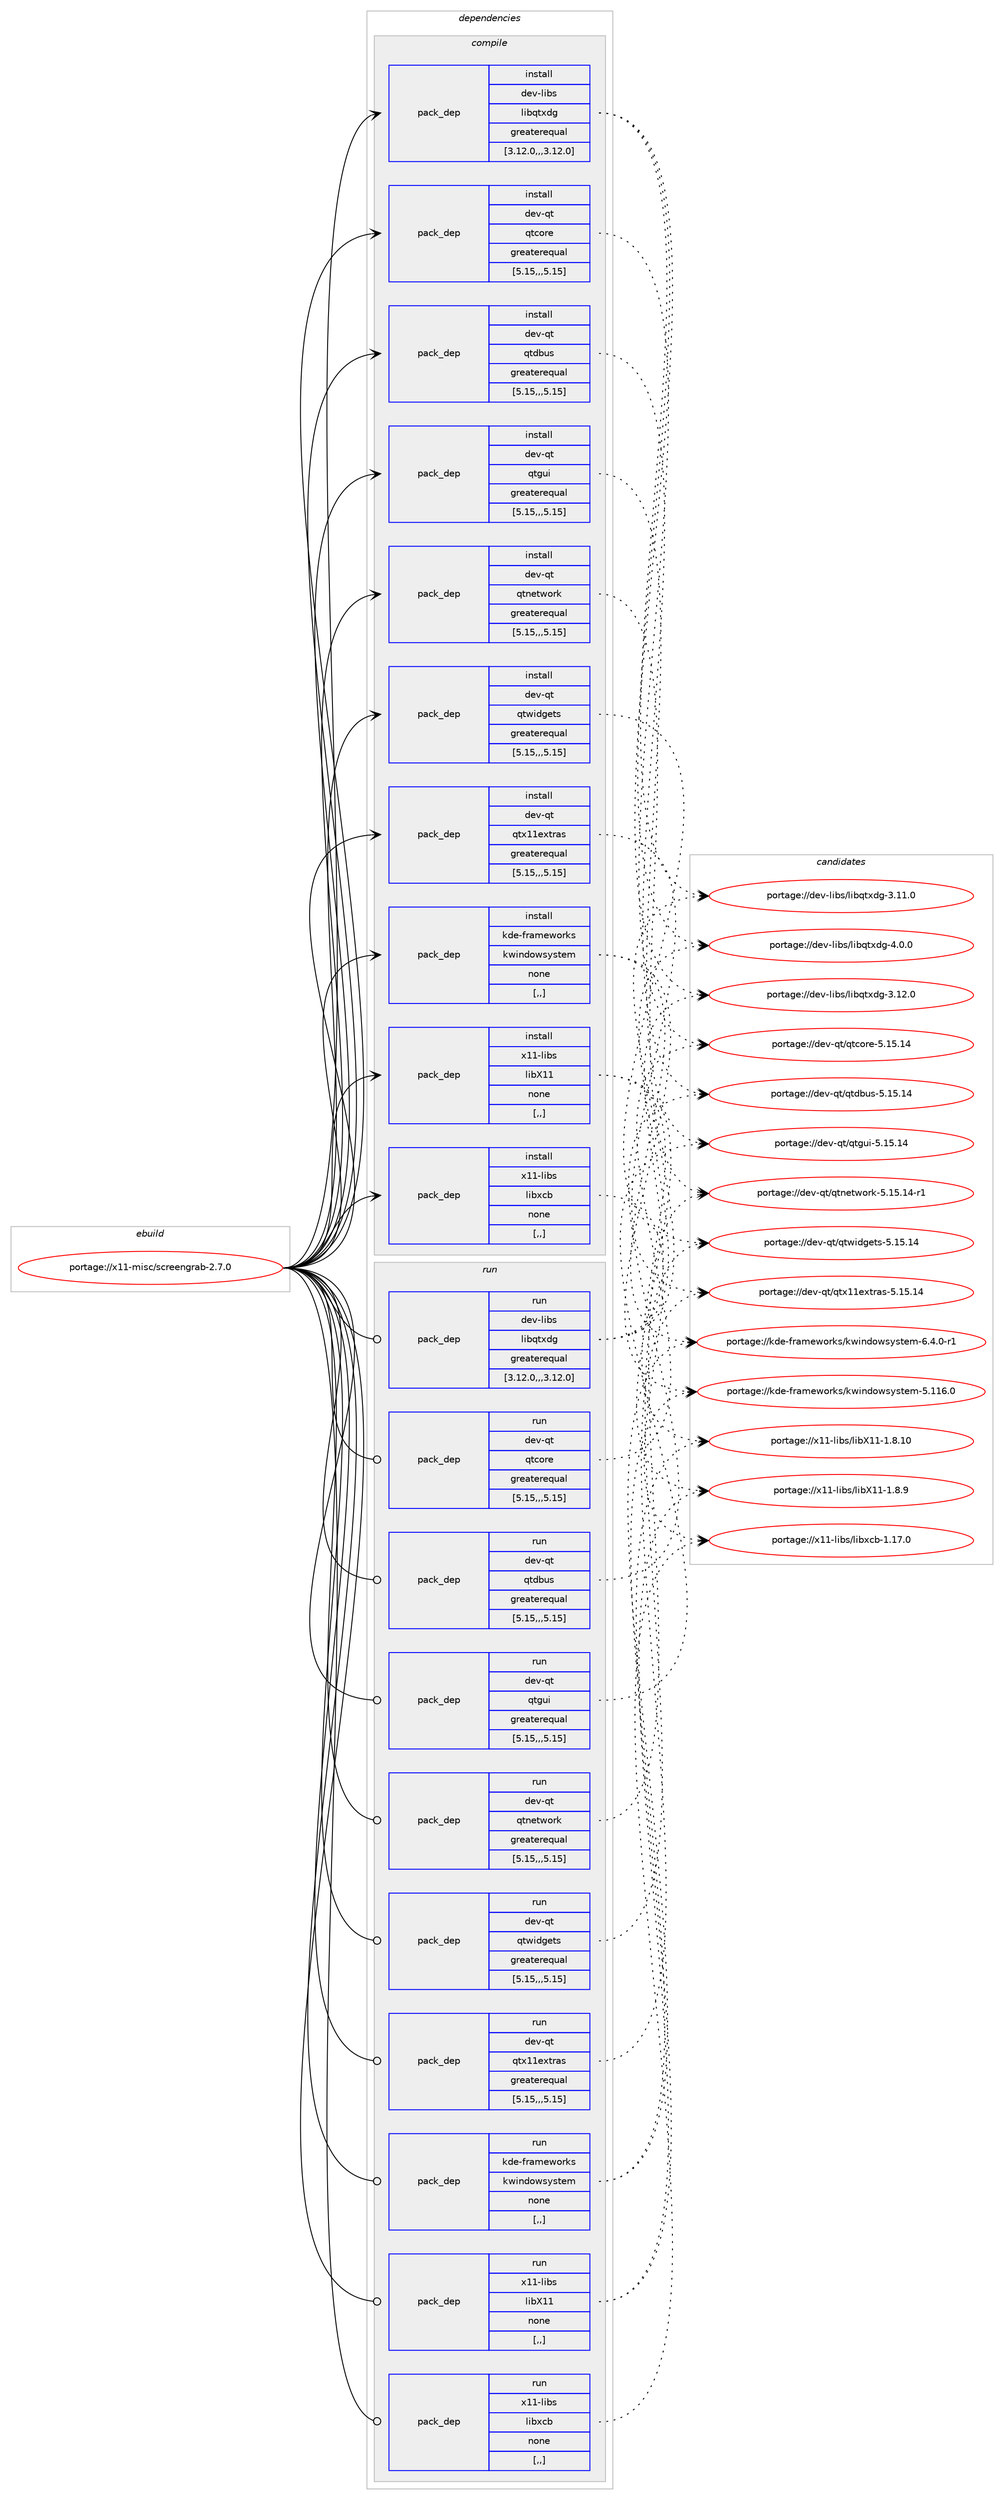 digraph prolog {

# *************
# Graph options
# *************

newrank=true;
concentrate=true;
compound=true;
graph [rankdir=LR,fontname=Helvetica,fontsize=10,ranksep=1.5];#, ranksep=2.5, nodesep=0.2];
edge  [arrowhead=vee];
node  [fontname=Helvetica,fontsize=10];

# **********
# The ebuild
# **********

subgraph cluster_leftcol {
color=gray;
label=<<i>ebuild</i>>;
id [label="portage://x11-misc/screengrab-2.7.0", color=red, width=4, href="../x11-misc/screengrab-2.7.0.svg"];
}

# ****************
# The dependencies
# ****************

subgraph cluster_midcol {
color=gray;
label=<<i>dependencies</i>>;
subgraph cluster_compile {
fillcolor="#eeeeee";
style=filled;
label=<<i>compile</i>>;
subgraph pack336427 {
dependency462310 [label=<<TABLE BORDER="0" CELLBORDER="1" CELLSPACING="0" CELLPADDING="4" WIDTH="220"><TR><TD ROWSPAN="6" CELLPADDING="30">pack_dep</TD></TR><TR><TD WIDTH="110">install</TD></TR><TR><TD>dev-libs</TD></TR><TR><TD>libqtxdg</TD></TR><TR><TD>greaterequal</TD></TR><TR><TD>[3.12.0,,,3.12.0]</TD></TR></TABLE>>, shape=none, color=blue];
}
id:e -> dependency462310:w [weight=20,style="solid",arrowhead="vee"];
subgraph pack336428 {
dependency462311 [label=<<TABLE BORDER="0" CELLBORDER="1" CELLSPACING="0" CELLPADDING="4" WIDTH="220"><TR><TD ROWSPAN="6" CELLPADDING="30">pack_dep</TD></TR><TR><TD WIDTH="110">install</TD></TR><TR><TD>dev-qt</TD></TR><TR><TD>qtcore</TD></TR><TR><TD>greaterequal</TD></TR><TR><TD>[5.15,,,5.15]</TD></TR></TABLE>>, shape=none, color=blue];
}
id:e -> dependency462311:w [weight=20,style="solid",arrowhead="vee"];
subgraph pack336429 {
dependency462312 [label=<<TABLE BORDER="0" CELLBORDER="1" CELLSPACING="0" CELLPADDING="4" WIDTH="220"><TR><TD ROWSPAN="6" CELLPADDING="30">pack_dep</TD></TR><TR><TD WIDTH="110">install</TD></TR><TR><TD>dev-qt</TD></TR><TR><TD>qtdbus</TD></TR><TR><TD>greaterequal</TD></TR><TR><TD>[5.15,,,5.15]</TD></TR></TABLE>>, shape=none, color=blue];
}
id:e -> dependency462312:w [weight=20,style="solid",arrowhead="vee"];
subgraph pack336430 {
dependency462313 [label=<<TABLE BORDER="0" CELLBORDER="1" CELLSPACING="0" CELLPADDING="4" WIDTH="220"><TR><TD ROWSPAN="6" CELLPADDING="30">pack_dep</TD></TR><TR><TD WIDTH="110">install</TD></TR><TR><TD>dev-qt</TD></TR><TR><TD>qtgui</TD></TR><TR><TD>greaterequal</TD></TR><TR><TD>[5.15,,,5.15]</TD></TR></TABLE>>, shape=none, color=blue];
}
id:e -> dependency462313:w [weight=20,style="solid",arrowhead="vee"];
subgraph pack336431 {
dependency462314 [label=<<TABLE BORDER="0" CELLBORDER="1" CELLSPACING="0" CELLPADDING="4" WIDTH="220"><TR><TD ROWSPAN="6" CELLPADDING="30">pack_dep</TD></TR><TR><TD WIDTH="110">install</TD></TR><TR><TD>dev-qt</TD></TR><TR><TD>qtnetwork</TD></TR><TR><TD>greaterequal</TD></TR><TR><TD>[5.15,,,5.15]</TD></TR></TABLE>>, shape=none, color=blue];
}
id:e -> dependency462314:w [weight=20,style="solid",arrowhead="vee"];
subgraph pack336432 {
dependency462315 [label=<<TABLE BORDER="0" CELLBORDER="1" CELLSPACING="0" CELLPADDING="4" WIDTH="220"><TR><TD ROWSPAN="6" CELLPADDING="30">pack_dep</TD></TR><TR><TD WIDTH="110">install</TD></TR><TR><TD>dev-qt</TD></TR><TR><TD>qtwidgets</TD></TR><TR><TD>greaterequal</TD></TR><TR><TD>[5.15,,,5.15]</TD></TR></TABLE>>, shape=none, color=blue];
}
id:e -> dependency462315:w [weight=20,style="solid",arrowhead="vee"];
subgraph pack336433 {
dependency462316 [label=<<TABLE BORDER="0" CELLBORDER="1" CELLSPACING="0" CELLPADDING="4" WIDTH="220"><TR><TD ROWSPAN="6" CELLPADDING="30">pack_dep</TD></TR><TR><TD WIDTH="110">install</TD></TR><TR><TD>dev-qt</TD></TR><TR><TD>qtx11extras</TD></TR><TR><TD>greaterequal</TD></TR><TR><TD>[5.15,,,5.15]</TD></TR></TABLE>>, shape=none, color=blue];
}
id:e -> dependency462316:w [weight=20,style="solid",arrowhead="vee"];
subgraph pack336434 {
dependency462317 [label=<<TABLE BORDER="0" CELLBORDER="1" CELLSPACING="0" CELLPADDING="4" WIDTH="220"><TR><TD ROWSPAN="6" CELLPADDING="30">pack_dep</TD></TR><TR><TD WIDTH="110">install</TD></TR><TR><TD>kde-frameworks</TD></TR><TR><TD>kwindowsystem</TD></TR><TR><TD>none</TD></TR><TR><TD>[,,]</TD></TR></TABLE>>, shape=none, color=blue];
}
id:e -> dependency462317:w [weight=20,style="solid",arrowhead="vee"];
subgraph pack336435 {
dependency462318 [label=<<TABLE BORDER="0" CELLBORDER="1" CELLSPACING="0" CELLPADDING="4" WIDTH="220"><TR><TD ROWSPAN="6" CELLPADDING="30">pack_dep</TD></TR><TR><TD WIDTH="110">install</TD></TR><TR><TD>x11-libs</TD></TR><TR><TD>libX11</TD></TR><TR><TD>none</TD></TR><TR><TD>[,,]</TD></TR></TABLE>>, shape=none, color=blue];
}
id:e -> dependency462318:w [weight=20,style="solid",arrowhead="vee"];
subgraph pack336436 {
dependency462319 [label=<<TABLE BORDER="0" CELLBORDER="1" CELLSPACING="0" CELLPADDING="4" WIDTH="220"><TR><TD ROWSPAN="6" CELLPADDING="30">pack_dep</TD></TR><TR><TD WIDTH="110">install</TD></TR><TR><TD>x11-libs</TD></TR><TR><TD>libxcb</TD></TR><TR><TD>none</TD></TR><TR><TD>[,,]</TD></TR></TABLE>>, shape=none, color=blue];
}
id:e -> dependency462319:w [weight=20,style="solid",arrowhead="vee"];
}
subgraph cluster_compileandrun {
fillcolor="#eeeeee";
style=filled;
label=<<i>compile and run</i>>;
}
subgraph cluster_run {
fillcolor="#eeeeee";
style=filled;
label=<<i>run</i>>;
subgraph pack336437 {
dependency462320 [label=<<TABLE BORDER="0" CELLBORDER="1" CELLSPACING="0" CELLPADDING="4" WIDTH="220"><TR><TD ROWSPAN="6" CELLPADDING="30">pack_dep</TD></TR><TR><TD WIDTH="110">run</TD></TR><TR><TD>dev-libs</TD></TR><TR><TD>libqtxdg</TD></TR><TR><TD>greaterequal</TD></TR><TR><TD>[3.12.0,,,3.12.0]</TD></TR></TABLE>>, shape=none, color=blue];
}
id:e -> dependency462320:w [weight=20,style="solid",arrowhead="odot"];
subgraph pack336438 {
dependency462321 [label=<<TABLE BORDER="0" CELLBORDER="1" CELLSPACING="0" CELLPADDING="4" WIDTH="220"><TR><TD ROWSPAN="6" CELLPADDING="30">pack_dep</TD></TR><TR><TD WIDTH="110">run</TD></TR><TR><TD>dev-qt</TD></TR><TR><TD>qtcore</TD></TR><TR><TD>greaterequal</TD></TR><TR><TD>[5.15,,,5.15]</TD></TR></TABLE>>, shape=none, color=blue];
}
id:e -> dependency462321:w [weight=20,style="solid",arrowhead="odot"];
subgraph pack336439 {
dependency462322 [label=<<TABLE BORDER="0" CELLBORDER="1" CELLSPACING="0" CELLPADDING="4" WIDTH="220"><TR><TD ROWSPAN="6" CELLPADDING="30">pack_dep</TD></TR><TR><TD WIDTH="110">run</TD></TR><TR><TD>dev-qt</TD></TR><TR><TD>qtdbus</TD></TR><TR><TD>greaterequal</TD></TR><TR><TD>[5.15,,,5.15]</TD></TR></TABLE>>, shape=none, color=blue];
}
id:e -> dependency462322:w [weight=20,style="solid",arrowhead="odot"];
subgraph pack336440 {
dependency462323 [label=<<TABLE BORDER="0" CELLBORDER="1" CELLSPACING="0" CELLPADDING="4" WIDTH="220"><TR><TD ROWSPAN="6" CELLPADDING="30">pack_dep</TD></TR><TR><TD WIDTH="110">run</TD></TR><TR><TD>dev-qt</TD></TR><TR><TD>qtgui</TD></TR><TR><TD>greaterequal</TD></TR><TR><TD>[5.15,,,5.15]</TD></TR></TABLE>>, shape=none, color=blue];
}
id:e -> dependency462323:w [weight=20,style="solid",arrowhead="odot"];
subgraph pack336441 {
dependency462324 [label=<<TABLE BORDER="0" CELLBORDER="1" CELLSPACING="0" CELLPADDING="4" WIDTH="220"><TR><TD ROWSPAN="6" CELLPADDING="30">pack_dep</TD></TR><TR><TD WIDTH="110">run</TD></TR><TR><TD>dev-qt</TD></TR><TR><TD>qtnetwork</TD></TR><TR><TD>greaterequal</TD></TR><TR><TD>[5.15,,,5.15]</TD></TR></TABLE>>, shape=none, color=blue];
}
id:e -> dependency462324:w [weight=20,style="solid",arrowhead="odot"];
subgraph pack336442 {
dependency462325 [label=<<TABLE BORDER="0" CELLBORDER="1" CELLSPACING="0" CELLPADDING="4" WIDTH="220"><TR><TD ROWSPAN="6" CELLPADDING="30">pack_dep</TD></TR><TR><TD WIDTH="110">run</TD></TR><TR><TD>dev-qt</TD></TR><TR><TD>qtwidgets</TD></TR><TR><TD>greaterequal</TD></TR><TR><TD>[5.15,,,5.15]</TD></TR></TABLE>>, shape=none, color=blue];
}
id:e -> dependency462325:w [weight=20,style="solid",arrowhead="odot"];
subgraph pack336443 {
dependency462326 [label=<<TABLE BORDER="0" CELLBORDER="1" CELLSPACING="0" CELLPADDING="4" WIDTH="220"><TR><TD ROWSPAN="6" CELLPADDING="30">pack_dep</TD></TR><TR><TD WIDTH="110">run</TD></TR><TR><TD>dev-qt</TD></TR><TR><TD>qtx11extras</TD></TR><TR><TD>greaterequal</TD></TR><TR><TD>[5.15,,,5.15]</TD></TR></TABLE>>, shape=none, color=blue];
}
id:e -> dependency462326:w [weight=20,style="solid",arrowhead="odot"];
subgraph pack336444 {
dependency462327 [label=<<TABLE BORDER="0" CELLBORDER="1" CELLSPACING="0" CELLPADDING="4" WIDTH="220"><TR><TD ROWSPAN="6" CELLPADDING="30">pack_dep</TD></TR><TR><TD WIDTH="110">run</TD></TR><TR><TD>kde-frameworks</TD></TR><TR><TD>kwindowsystem</TD></TR><TR><TD>none</TD></TR><TR><TD>[,,]</TD></TR></TABLE>>, shape=none, color=blue];
}
id:e -> dependency462327:w [weight=20,style="solid",arrowhead="odot"];
subgraph pack336445 {
dependency462328 [label=<<TABLE BORDER="0" CELLBORDER="1" CELLSPACING="0" CELLPADDING="4" WIDTH="220"><TR><TD ROWSPAN="6" CELLPADDING="30">pack_dep</TD></TR><TR><TD WIDTH="110">run</TD></TR><TR><TD>x11-libs</TD></TR><TR><TD>libX11</TD></TR><TR><TD>none</TD></TR><TR><TD>[,,]</TD></TR></TABLE>>, shape=none, color=blue];
}
id:e -> dependency462328:w [weight=20,style="solid",arrowhead="odot"];
subgraph pack336446 {
dependency462329 [label=<<TABLE BORDER="0" CELLBORDER="1" CELLSPACING="0" CELLPADDING="4" WIDTH="220"><TR><TD ROWSPAN="6" CELLPADDING="30">pack_dep</TD></TR><TR><TD WIDTH="110">run</TD></TR><TR><TD>x11-libs</TD></TR><TR><TD>libxcb</TD></TR><TR><TD>none</TD></TR><TR><TD>[,,]</TD></TR></TABLE>>, shape=none, color=blue];
}
id:e -> dependency462329:w [weight=20,style="solid",arrowhead="odot"];
}
}

# **************
# The candidates
# **************

subgraph cluster_choices {
rank=same;
color=gray;
label=<<i>candidates</i>>;

subgraph choice336427 {
color=black;
nodesep=1;
choice10010111845108105981154710810598113116120100103455246484648 [label="portage://dev-libs/libqtxdg-4.0.0", color=red, width=4,href="../dev-libs/libqtxdg-4.0.0.svg"];
choice1001011184510810598115471081059811311612010010345514649504648 [label="portage://dev-libs/libqtxdg-3.12.0", color=red, width=4,href="../dev-libs/libqtxdg-3.12.0.svg"];
choice1001011184510810598115471081059811311612010010345514649494648 [label="portage://dev-libs/libqtxdg-3.11.0", color=red, width=4,href="../dev-libs/libqtxdg-3.11.0.svg"];
dependency462310:e -> choice10010111845108105981154710810598113116120100103455246484648:w [style=dotted,weight="100"];
dependency462310:e -> choice1001011184510810598115471081059811311612010010345514649504648:w [style=dotted,weight="100"];
dependency462310:e -> choice1001011184510810598115471081059811311612010010345514649494648:w [style=dotted,weight="100"];
}
subgraph choice336428 {
color=black;
nodesep=1;
choice1001011184511311647113116991111141014553464953464952 [label="portage://dev-qt/qtcore-5.15.14", color=red, width=4,href="../dev-qt/qtcore-5.15.14.svg"];
dependency462311:e -> choice1001011184511311647113116991111141014553464953464952:w [style=dotted,weight="100"];
}
subgraph choice336429 {
color=black;
nodesep=1;
choice1001011184511311647113116100981171154553464953464952 [label="portage://dev-qt/qtdbus-5.15.14", color=red, width=4,href="../dev-qt/qtdbus-5.15.14.svg"];
dependency462312:e -> choice1001011184511311647113116100981171154553464953464952:w [style=dotted,weight="100"];
}
subgraph choice336430 {
color=black;
nodesep=1;
choice10010111845113116471131161031171054553464953464952 [label="portage://dev-qt/qtgui-5.15.14", color=red, width=4,href="../dev-qt/qtgui-5.15.14.svg"];
dependency462313:e -> choice10010111845113116471131161031171054553464953464952:w [style=dotted,weight="100"];
}
subgraph choice336431 {
color=black;
nodesep=1;
choice100101118451131164711311611010111611911111410745534649534649524511449 [label="portage://dev-qt/qtnetwork-5.15.14-r1", color=red, width=4,href="../dev-qt/qtnetwork-5.15.14-r1.svg"];
dependency462314:e -> choice100101118451131164711311611010111611911111410745534649534649524511449:w [style=dotted,weight="100"];
}
subgraph choice336432 {
color=black;
nodesep=1;
choice10010111845113116471131161191051001031011161154553464953464952 [label="portage://dev-qt/qtwidgets-5.15.14", color=red, width=4,href="../dev-qt/qtwidgets-5.15.14.svg"];
dependency462315:e -> choice10010111845113116471131161191051001031011161154553464953464952:w [style=dotted,weight="100"];
}
subgraph choice336433 {
color=black;
nodesep=1;
choice10010111845113116471131161204949101120116114971154553464953464952 [label="portage://dev-qt/qtx11extras-5.15.14", color=red, width=4,href="../dev-qt/qtx11extras-5.15.14.svg"];
dependency462316:e -> choice10010111845113116471131161204949101120116114971154553464953464952:w [style=dotted,weight="100"];
}
subgraph choice336434 {
color=black;
nodesep=1;
choice1071001014510211497109101119111114107115471071191051101001111191151211151161011094554465246484511449 [label="portage://kde-frameworks/kwindowsystem-6.4.0-r1", color=red, width=4,href="../kde-frameworks/kwindowsystem-6.4.0-r1.svg"];
choice1071001014510211497109101119111114107115471071191051101001111191151211151161011094553464949544648 [label="portage://kde-frameworks/kwindowsystem-5.116.0", color=red, width=4,href="../kde-frameworks/kwindowsystem-5.116.0.svg"];
dependency462317:e -> choice1071001014510211497109101119111114107115471071191051101001111191151211151161011094554465246484511449:w [style=dotted,weight="100"];
dependency462317:e -> choice1071001014510211497109101119111114107115471071191051101001111191151211151161011094553464949544648:w [style=dotted,weight="100"];
}
subgraph choice336435 {
color=black;
nodesep=1;
choice12049494510810598115471081059888494945494656464948 [label="portage://x11-libs/libX11-1.8.10", color=red, width=4,href="../x11-libs/libX11-1.8.10.svg"];
choice120494945108105981154710810598884949454946564657 [label="portage://x11-libs/libX11-1.8.9", color=red, width=4,href="../x11-libs/libX11-1.8.9.svg"];
dependency462318:e -> choice12049494510810598115471081059888494945494656464948:w [style=dotted,weight="100"];
dependency462318:e -> choice120494945108105981154710810598884949454946564657:w [style=dotted,weight="100"];
}
subgraph choice336436 {
color=black;
nodesep=1;
choice120494945108105981154710810598120999845494649554648 [label="portage://x11-libs/libxcb-1.17.0", color=red, width=4,href="../x11-libs/libxcb-1.17.0.svg"];
dependency462319:e -> choice120494945108105981154710810598120999845494649554648:w [style=dotted,weight="100"];
}
subgraph choice336437 {
color=black;
nodesep=1;
choice10010111845108105981154710810598113116120100103455246484648 [label="portage://dev-libs/libqtxdg-4.0.0", color=red, width=4,href="../dev-libs/libqtxdg-4.0.0.svg"];
choice1001011184510810598115471081059811311612010010345514649504648 [label="portage://dev-libs/libqtxdg-3.12.0", color=red, width=4,href="../dev-libs/libqtxdg-3.12.0.svg"];
choice1001011184510810598115471081059811311612010010345514649494648 [label="portage://dev-libs/libqtxdg-3.11.0", color=red, width=4,href="../dev-libs/libqtxdg-3.11.0.svg"];
dependency462320:e -> choice10010111845108105981154710810598113116120100103455246484648:w [style=dotted,weight="100"];
dependency462320:e -> choice1001011184510810598115471081059811311612010010345514649504648:w [style=dotted,weight="100"];
dependency462320:e -> choice1001011184510810598115471081059811311612010010345514649494648:w [style=dotted,weight="100"];
}
subgraph choice336438 {
color=black;
nodesep=1;
choice1001011184511311647113116991111141014553464953464952 [label="portage://dev-qt/qtcore-5.15.14", color=red, width=4,href="../dev-qt/qtcore-5.15.14.svg"];
dependency462321:e -> choice1001011184511311647113116991111141014553464953464952:w [style=dotted,weight="100"];
}
subgraph choice336439 {
color=black;
nodesep=1;
choice1001011184511311647113116100981171154553464953464952 [label="portage://dev-qt/qtdbus-5.15.14", color=red, width=4,href="../dev-qt/qtdbus-5.15.14.svg"];
dependency462322:e -> choice1001011184511311647113116100981171154553464953464952:w [style=dotted,weight="100"];
}
subgraph choice336440 {
color=black;
nodesep=1;
choice10010111845113116471131161031171054553464953464952 [label="portage://dev-qt/qtgui-5.15.14", color=red, width=4,href="../dev-qt/qtgui-5.15.14.svg"];
dependency462323:e -> choice10010111845113116471131161031171054553464953464952:w [style=dotted,weight="100"];
}
subgraph choice336441 {
color=black;
nodesep=1;
choice100101118451131164711311611010111611911111410745534649534649524511449 [label="portage://dev-qt/qtnetwork-5.15.14-r1", color=red, width=4,href="../dev-qt/qtnetwork-5.15.14-r1.svg"];
dependency462324:e -> choice100101118451131164711311611010111611911111410745534649534649524511449:w [style=dotted,weight="100"];
}
subgraph choice336442 {
color=black;
nodesep=1;
choice10010111845113116471131161191051001031011161154553464953464952 [label="portage://dev-qt/qtwidgets-5.15.14", color=red, width=4,href="../dev-qt/qtwidgets-5.15.14.svg"];
dependency462325:e -> choice10010111845113116471131161191051001031011161154553464953464952:w [style=dotted,weight="100"];
}
subgraph choice336443 {
color=black;
nodesep=1;
choice10010111845113116471131161204949101120116114971154553464953464952 [label="portage://dev-qt/qtx11extras-5.15.14", color=red, width=4,href="../dev-qt/qtx11extras-5.15.14.svg"];
dependency462326:e -> choice10010111845113116471131161204949101120116114971154553464953464952:w [style=dotted,weight="100"];
}
subgraph choice336444 {
color=black;
nodesep=1;
choice1071001014510211497109101119111114107115471071191051101001111191151211151161011094554465246484511449 [label="portage://kde-frameworks/kwindowsystem-6.4.0-r1", color=red, width=4,href="../kde-frameworks/kwindowsystem-6.4.0-r1.svg"];
choice1071001014510211497109101119111114107115471071191051101001111191151211151161011094553464949544648 [label="portage://kde-frameworks/kwindowsystem-5.116.0", color=red, width=4,href="../kde-frameworks/kwindowsystem-5.116.0.svg"];
dependency462327:e -> choice1071001014510211497109101119111114107115471071191051101001111191151211151161011094554465246484511449:w [style=dotted,weight="100"];
dependency462327:e -> choice1071001014510211497109101119111114107115471071191051101001111191151211151161011094553464949544648:w [style=dotted,weight="100"];
}
subgraph choice336445 {
color=black;
nodesep=1;
choice12049494510810598115471081059888494945494656464948 [label="portage://x11-libs/libX11-1.8.10", color=red, width=4,href="../x11-libs/libX11-1.8.10.svg"];
choice120494945108105981154710810598884949454946564657 [label="portage://x11-libs/libX11-1.8.9", color=red, width=4,href="../x11-libs/libX11-1.8.9.svg"];
dependency462328:e -> choice12049494510810598115471081059888494945494656464948:w [style=dotted,weight="100"];
dependency462328:e -> choice120494945108105981154710810598884949454946564657:w [style=dotted,weight="100"];
}
subgraph choice336446 {
color=black;
nodesep=1;
choice120494945108105981154710810598120999845494649554648 [label="portage://x11-libs/libxcb-1.17.0", color=red, width=4,href="../x11-libs/libxcb-1.17.0.svg"];
dependency462329:e -> choice120494945108105981154710810598120999845494649554648:w [style=dotted,weight="100"];
}
}

}
